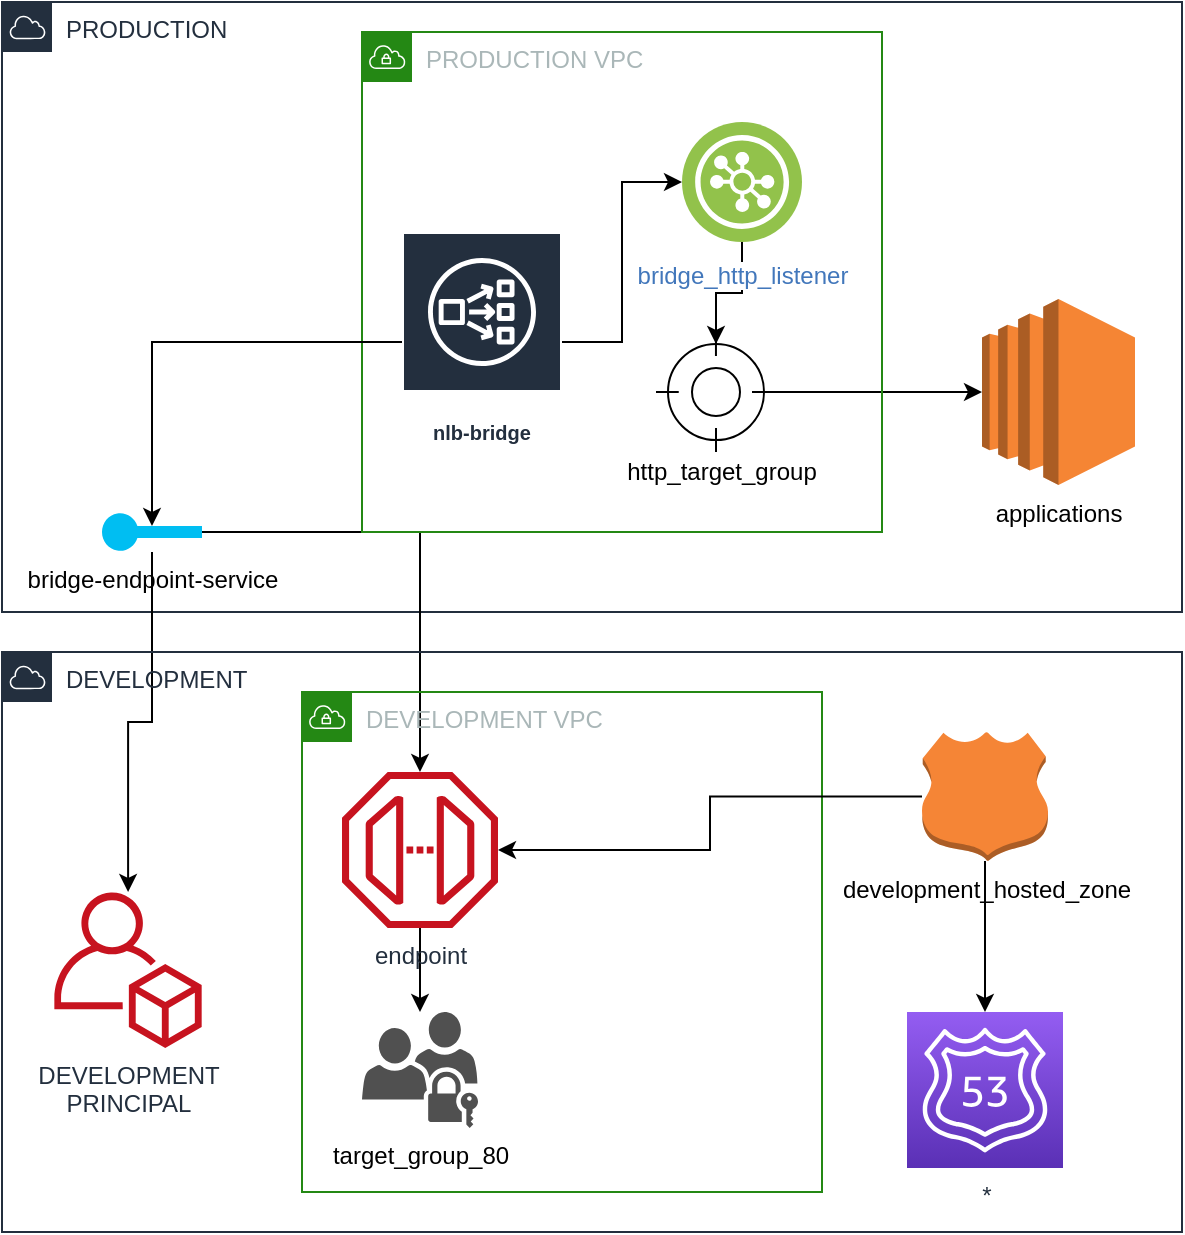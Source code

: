 <mxfile version="13.0.3" type="device"><diagram id="jDp685Tc-1dHL74zmQ8d" name="Page-1"><mxGraphModel dx="981" dy="587" grid="1" gridSize="10" guides="1" tooltips="1" connect="1" arrows="1" fold="1" page="1" pageScale="1" pageWidth="850" pageHeight="1100" math="0" shadow="0"><root><mxCell id="0"/><mxCell id="1" parent="0"/><mxCell id="jiB81oUbkWvlBSYbL9Gt-1" value="PRODUCTION" style="points=[[0,0],[0.25,0],[0.5,0],[0.75,0],[1,0],[1,0.25],[1,0.5],[1,0.75],[1,1],[0.75,1],[0.5,1],[0.25,1],[0,1],[0,0.75],[0,0.5],[0,0.25]];outlineConnect=0;gradientColor=none;html=1;whiteSpace=wrap;fontSize=12;fontStyle=0;shape=mxgraph.aws4.group;grIcon=mxgraph.aws4.group_aws_cloud;strokeColor=#232F3E;fillColor=none;verticalAlign=top;align=left;spacingLeft=30;fontColor=#232F3E;dashed=0;" vertex="1" parent="1"><mxGeometry x="50" y="85" width="590" height="305" as="geometry"/></mxCell><mxCell id="jiB81oUbkWvlBSYbL9Gt-2" value="applications" style="outlineConnect=0;dashed=0;verticalLabelPosition=bottom;verticalAlign=top;align=center;html=1;shape=mxgraph.aws3.ec2;fillColor=#F58534;gradientColor=none;" vertex="1" parent="1"><mxGeometry x="540" y="233.5" width="76.5" height="93" as="geometry"/></mxCell><mxCell id="jiB81oUbkWvlBSYbL9Gt-35" style="edgeStyle=orthogonalEdgeStyle;rounded=0;orthogonalLoop=1;jettySize=auto;html=1;" edge="1" parent="1" source="jiB81oUbkWvlBSYbL9Gt-16" target="jiB81oUbkWvlBSYbL9Gt-2"><mxGeometry relative="1" as="geometry"/></mxCell><mxCell id="jiB81oUbkWvlBSYbL9Gt-64" style="edgeStyle=orthogonalEdgeStyle;rounded=0;orthogonalLoop=1;jettySize=auto;html=1;" edge="1" parent="1" source="jiB81oUbkWvlBSYbL9Gt-37" target="jiB81oUbkWvlBSYbL9Gt-59"><mxGeometry relative="1" as="geometry"/></mxCell><mxCell id="jiB81oUbkWvlBSYbL9Gt-67" style="edgeStyle=orthogonalEdgeStyle;rounded=0;orthogonalLoop=1;jettySize=auto;html=1;" edge="1" parent="1" source="jiB81oUbkWvlBSYbL9Gt-37" target="jiB81oUbkWvlBSYbL9Gt-54"><mxGeometry relative="1" as="geometry"/></mxCell><mxCell id="jiB81oUbkWvlBSYbL9Gt-37" value="bridge-endpoint-service" style="verticalLabelPosition=bottom;html=1;verticalAlign=top;align=center;strokeColor=none;fillColor=#00BEF2;shape=mxgraph.azure.service_endpoint;" vertex="1" parent="1"><mxGeometry x="100" y="340" width="50" height="20" as="geometry"/></mxCell><mxCell id="jiB81oUbkWvlBSYbL9Gt-42" value="DEVELOPMENT" style="points=[[0,0],[0.25,0],[0.5,0],[0.75,0],[1,0],[1,0.25],[1,0.5],[1,0.75],[1,1],[0.75,1],[0.5,1],[0.25,1],[0,1],[0,0.75],[0,0.5],[0,0.25]];outlineConnect=0;gradientColor=none;html=1;whiteSpace=wrap;fontSize=12;fontStyle=0;shape=mxgraph.aws4.group;grIcon=mxgraph.aws4.group_aws_cloud;strokeColor=#232F3E;fillColor=none;verticalAlign=top;align=left;spacingLeft=30;fontColor=#232F3E;dashed=0;" vertex="1" parent="1"><mxGeometry x="50" y="410" width="590" height="290" as="geometry"/></mxCell><mxCell id="jiB81oUbkWvlBSYbL9Gt-3" value="PRODUCTION VPC" style="points=[[0,0],[0.25,0],[0.5,0],[0.75,0],[1,0],[1,0.25],[1,0.5],[1,0.75],[1,1],[0.75,1],[0.5,1],[0.25,1],[0,1],[0,0.75],[0,0.5],[0,0.25]];outlineConnect=0;gradientColor=none;html=1;whiteSpace=wrap;fontSize=12;fontStyle=0;shape=mxgraph.aws4.group;grIcon=mxgraph.aws4.group_vpc;strokeColor=#248814;fillColor=none;verticalAlign=top;align=left;spacingLeft=30;fontColor=#AAB7B8;dashed=0;" vertex="1" parent="1"><mxGeometry x="230" y="100" width="260" height="250" as="geometry"/></mxCell><mxCell id="jiB81oUbkWvlBSYbL9Gt-44" style="edgeStyle=orthogonalEdgeStyle;rounded=0;orthogonalLoop=1;jettySize=auto;html=1;" edge="1" parent="1" source="jiB81oUbkWvlBSYbL9Gt-5" target="jiB81oUbkWvlBSYbL9Gt-16"><mxGeometry relative="1" as="geometry"/></mxCell><mxCell id="jiB81oUbkWvlBSYbL9Gt-5" value="bridge_http_listener" style="aspect=fixed;perimeter=ellipsePerimeter;html=1;align=center;shadow=0;dashed=0;fontColor=#4277BB;labelBackgroundColor=#ffffff;fontSize=12;spacingTop=3;image;image=img/lib/ibm/vpc/LoadBalancerListener.svg;" vertex="1" parent="1"><mxGeometry x="390" y="145" width="60" height="60" as="geometry"/></mxCell><mxCell id="jiB81oUbkWvlBSYbL9Gt-50" style="edgeStyle=orthogonalEdgeStyle;rounded=0;orthogonalLoop=1;jettySize=auto;html=1;entryX=0.5;entryY=0.35;entryDx=0;entryDy=0;entryPerimeter=0;" edge="1" parent="1" source="jiB81oUbkWvlBSYbL9Gt-6" target="jiB81oUbkWvlBSYbL9Gt-37"><mxGeometry relative="1" as="geometry"/></mxCell><mxCell id="jiB81oUbkWvlBSYbL9Gt-53" style="edgeStyle=orthogonalEdgeStyle;rounded=0;orthogonalLoop=1;jettySize=auto;html=1;" edge="1" parent="1" source="jiB81oUbkWvlBSYbL9Gt-6" target="jiB81oUbkWvlBSYbL9Gt-5"><mxGeometry relative="1" as="geometry"/></mxCell><mxCell id="jiB81oUbkWvlBSYbL9Gt-6" value="nlb-bridge" style="outlineConnect=0;fontColor=#232F3E;gradientColor=none;strokeColor=#ffffff;fillColor=#232F3E;dashed=0;verticalLabelPosition=middle;verticalAlign=bottom;align=center;html=1;whiteSpace=wrap;fontSize=10;fontStyle=1;spacing=3;shape=mxgraph.aws4.productIcon;prIcon=mxgraph.aws4.network_load_balancer;" vertex="1" parent="1"><mxGeometry x="250" y="200" width="80" height="110" as="geometry"/></mxCell><mxCell id="jiB81oUbkWvlBSYbL9Gt-30" value="http_target_group" style="text;html=1;strokeColor=none;fillColor=none;align=center;verticalAlign=middle;whiteSpace=wrap;rounded=0;" vertex="1" parent="1"><mxGeometry x="390" y="310" width="40" height="20" as="geometry"/></mxCell><mxCell id="jiB81oUbkWvlBSYbL9Gt-43" value="" style="group" vertex="1" connectable="0" parent="1"><mxGeometry x="383" y="250" width="54" height="60" as="geometry"/></mxCell><mxCell id="jiB81oUbkWvlBSYbL9Gt-27" value="" style="group" vertex="1" connectable="0" parent="jiB81oUbkWvlBSYbL9Gt-43"><mxGeometry width="54" height="60" as="geometry"/></mxCell><mxCell id="jiB81oUbkWvlBSYbL9Gt-16" value="" style="ellipse;whiteSpace=wrap;html=1;aspect=fixed;" vertex="1" parent="jiB81oUbkWvlBSYbL9Gt-27"><mxGeometry y="6" width="48" height="48" as="geometry"/></mxCell><mxCell id="jiB81oUbkWvlBSYbL9Gt-17" value="" style="ellipse;whiteSpace=wrap;html=1;aspect=fixed;" vertex="1" parent="jiB81oUbkWvlBSYbL9Gt-27"><mxGeometry x="12" y="18" width="24" height="24" as="geometry"/></mxCell><mxCell id="jiB81oUbkWvlBSYbL9Gt-19" value="" style="endArrow=none;html=1;" edge="1" parent="jiB81oUbkWvlBSYbL9Gt-27"><mxGeometry width="50" height="50" relative="1" as="geometry"><mxPoint x="24" y="60" as="sourcePoint"/><mxPoint x="24" y="48" as="targetPoint"/></mxGeometry></mxCell><mxCell id="jiB81oUbkWvlBSYbL9Gt-22" value="" style="endArrow=none;html=1;" edge="1" parent="jiB81oUbkWvlBSYbL9Gt-27"><mxGeometry width="50" height="50" relative="1" as="geometry"><mxPoint x="23.976" y="12" as="sourcePoint"/><mxPoint x="23.976" as="targetPoint"/></mxGeometry></mxCell><mxCell id="jiB81oUbkWvlBSYbL9Gt-25" value="" style="endArrow=none;html=1;" edge="1" parent="jiB81oUbkWvlBSYbL9Gt-27" target="jiB81oUbkWvlBSYbL9Gt-16"><mxGeometry width="50" height="50" relative="1" as="geometry"><mxPoint x="-6" y="30" as="sourcePoint"/><mxPoint x="42" y="24" as="targetPoint"/><Array as="points"><mxPoint y="30"/><mxPoint x="6" y="30"/></Array></mxGeometry></mxCell><mxCell id="jiB81oUbkWvlBSYbL9Gt-26" value="" style="endArrow=none;html=1;" edge="1" parent="jiB81oUbkWvlBSYbL9Gt-27"><mxGeometry width="50" height="50" relative="1" as="geometry"><mxPoint x="42" y="29.976" as="sourcePoint"/><mxPoint x="48" y="29.976" as="targetPoint"/><Array as="points"><mxPoint x="54" y="29.976"/></Array></mxGeometry></mxCell><mxCell id="jiB81oUbkWvlBSYbL9Gt-54" value="DEVELOPMENT&lt;br&gt;PRINCIPAL" style="outlineConnect=0;fontColor=#232F3E;gradientColor=none;fillColor=#C7131F;strokeColor=none;dashed=0;verticalLabelPosition=bottom;verticalAlign=top;align=center;html=1;fontSize=12;fontStyle=0;aspect=fixed;pointerEvents=1;shape=mxgraph.aws4.organizations_account;" vertex="1" parent="1"><mxGeometry x="76" y="530" width="74" height="78" as="geometry"/></mxCell><mxCell id="jiB81oUbkWvlBSYbL9Gt-58" value="DEVELOPMENT VPC" style="points=[[0,0],[0.25,0],[0.5,0],[0.75,0],[1,0],[1,0.25],[1,0.5],[1,0.75],[1,1],[0.75,1],[0.5,1],[0.25,1],[0,1],[0,0.75],[0,0.5],[0,0.25]];outlineConnect=0;gradientColor=none;html=1;whiteSpace=wrap;fontSize=12;fontStyle=0;shape=mxgraph.aws4.group;grIcon=mxgraph.aws4.group_vpc;strokeColor=#248814;fillColor=none;verticalAlign=top;align=left;spacingLeft=30;fontColor=#AAB7B8;dashed=0;" vertex="1" parent="1"><mxGeometry x="200" y="430" width="260" height="250" as="geometry"/></mxCell><mxCell id="jiB81oUbkWvlBSYbL9Gt-70" style="edgeStyle=orthogonalEdgeStyle;rounded=0;orthogonalLoop=1;jettySize=auto;html=1;" edge="1" parent="1" source="jiB81oUbkWvlBSYbL9Gt-59" target="jiB81oUbkWvlBSYbL9Gt-60"><mxGeometry relative="1" as="geometry"/></mxCell><mxCell id="jiB81oUbkWvlBSYbL9Gt-59" value="endpoint" style="outlineConnect=0;fontColor=#232F3E;gradientColor=none;fillColor=#C7131F;strokeColor=none;dashed=0;verticalLabelPosition=bottom;verticalAlign=top;align=center;html=1;fontSize=12;fontStyle=0;aspect=fixed;shape=mxgraph.aws4.endpoint;" vertex="1" parent="1"><mxGeometry x="220" y="470" width="78" height="78" as="geometry"/></mxCell><mxCell id="jiB81oUbkWvlBSYbL9Gt-60" value="target_group_80" style="pointerEvents=1;shadow=0;dashed=0;html=1;strokeColor=none;fillColor=#505050;labelPosition=center;verticalLabelPosition=bottom;verticalAlign=top;outlineConnect=0;align=center;shape=mxgraph.office.users.universal_security_group;" vertex="1" parent="1"><mxGeometry x="230" y="590" width="58" height="58" as="geometry"/></mxCell><mxCell id="jiB81oUbkWvlBSYbL9Gt-61" value="*" style="outlineConnect=0;fontColor=#232F3E;gradientColor=#945DF2;gradientDirection=north;fillColor=#5A30B5;strokeColor=#ffffff;dashed=0;verticalLabelPosition=bottom;verticalAlign=top;align=center;html=1;fontSize=12;fontStyle=0;aspect=fixed;shape=mxgraph.aws4.resourceIcon;resIcon=mxgraph.aws4.route_53;" vertex="1" parent="1"><mxGeometry x="502.5" y="590" width="78" height="78" as="geometry"/></mxCell><mxCell id="jiB81oUbkWvlBSYbL9Gt-63" style="edgeStyle=orthogonalEdgeStyle;rounded=0;orthogonalLoop=1;jettySize=auto;html=1;" edge="1" parent="1" source="jiB81oUbkWvlBSYbL9Gt-62" target="jiB81oUbkWvlBSYbL9Gt-59"><mxGeometry relative="1" as="geometry"/></mxCell><mxCell id="jiB81oUbkWvlBSYbL9Gt-66" style="edgeStyle=orthogonalEdgeStyle;rounded=0;orthogonalLoop=1;jettySize=auto;html=1;" edge="1" parent="1" source="jiB81oUbkWvlBSYbL9Gt-62" target="jiB81oUbkWvlBSYbL9Gt-61"><mxGeometry relative="1" as="geometry"/></mxCell><mxCell id="jiB81oUbkWvlBSYbL9Gt-62" value="development_hosted_zone" style="outlineConnect=0;dashed=0;verticalLabelPosition=bottom;verticalAlign=top;align=center;html=1;shape=mxgraph.aws3.hosted_zone;fillColor=#F58536;gradientColor=none;" vertex="1" parent="1"><mxGeometry x="510" y="450" width="63" height="64.5" as="geometry"/></mxCell></root></mxGraphModel></diagram></mxfile>